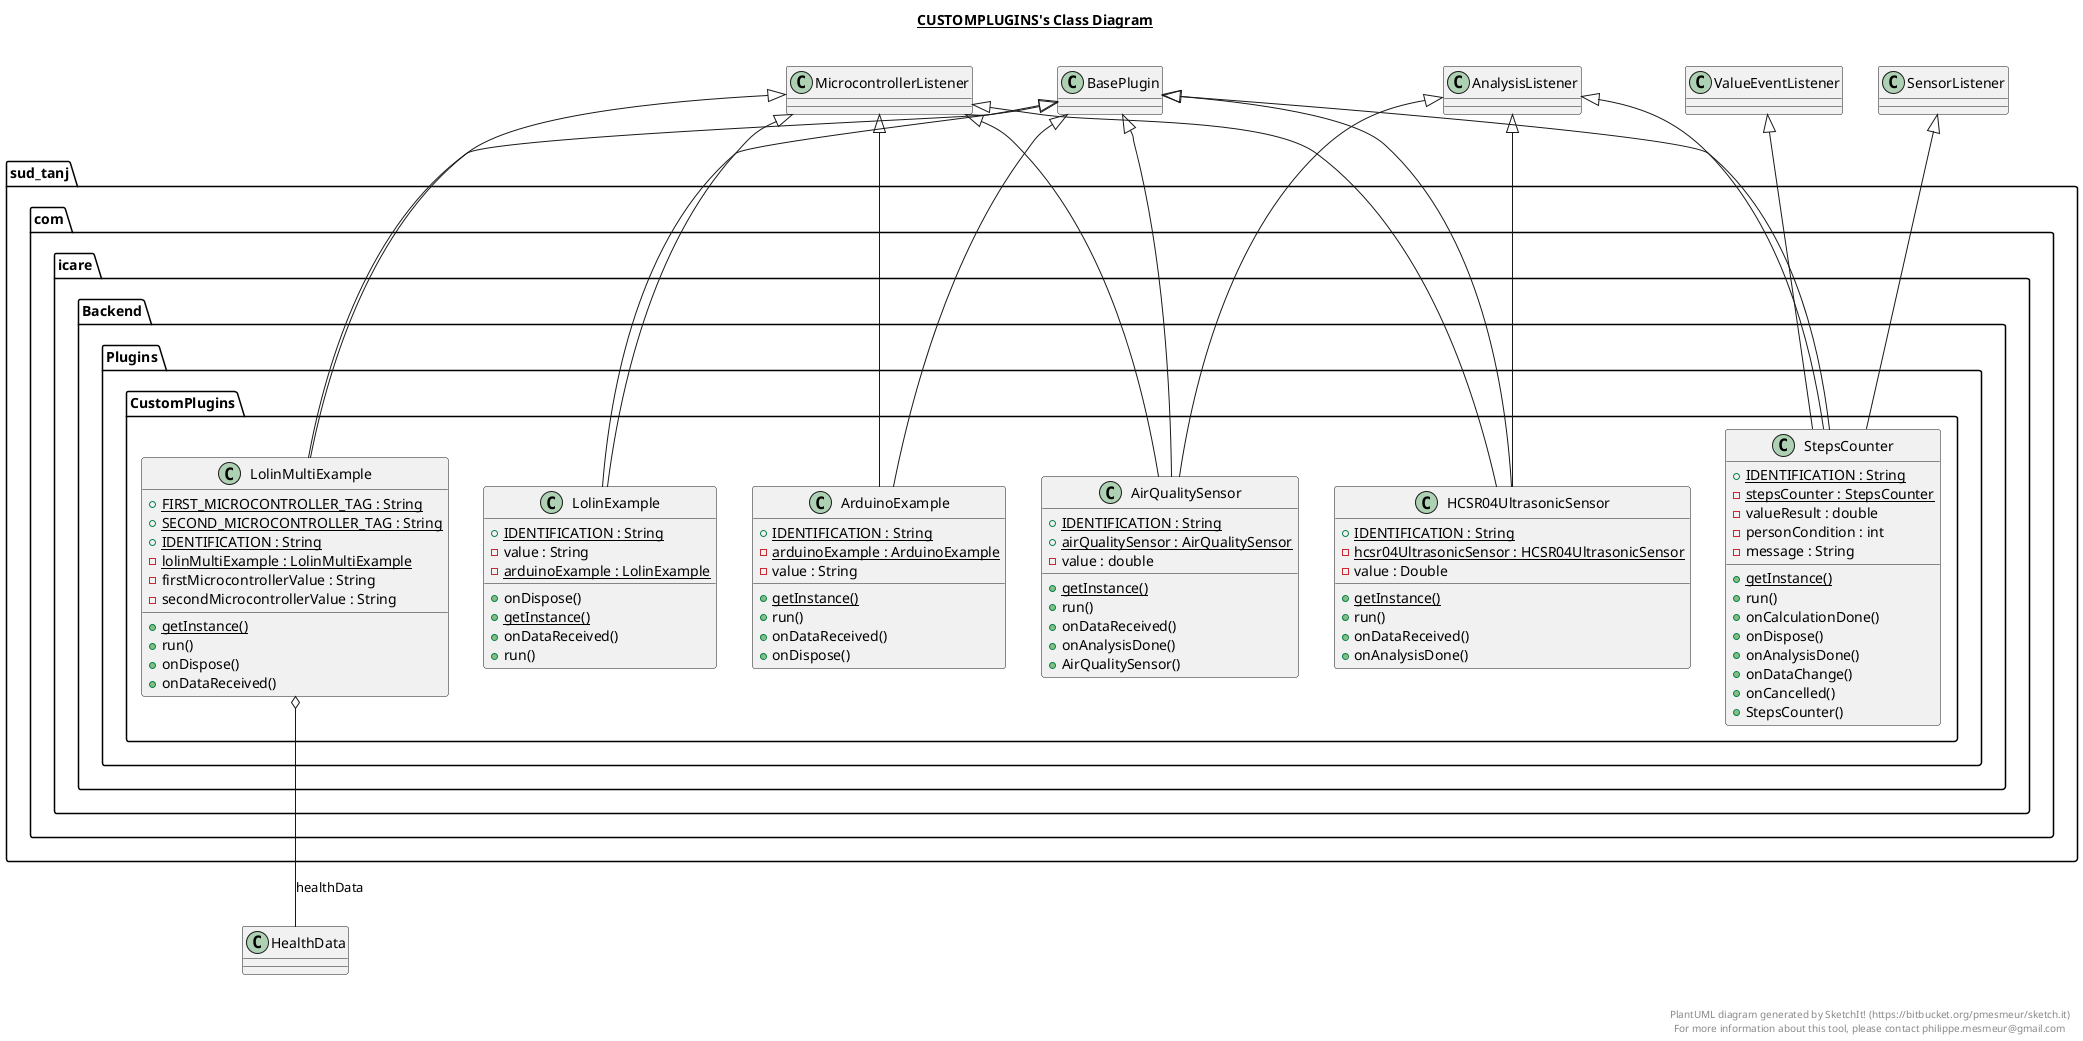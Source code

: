 @startuml

title __CUSTOMPLUGINS's Class Diagram__\n

  package sud_tanj.com.icare {
    package sud_tanj.com.icare.Backend {
      package sud_tanj.com.icare.Backend.Plugins {
        package sud_tanj.com.icare.Backend.Plugins.CustomPlugins {
          class AirQualitySensor {
              {static} + IDENTIFICATION : String
              {static} + airQualitySensor : AirQualitySensor
              - value : double
              {static} + getInstance()
              + run()
              + onDataReceived()
              + onAnalysisDone()
              + AirQualitySensor()
          }
        }
      }
    }
  }
  

  package sud_tanj.com.icare {
    package sud_tanj.com.icare.Backend {
      package sud_tanj.com.icare.Backend.Plugins {
        package sud_tanj.com.icare.Backend.Plugins.CustomPlugins {
          class ArduinoExample {
              {static} + IDENTIFICATION : String
              {static} - arduinoExample : ArduinoExample
              - value : String
              {static} + getInstance()
              + run()
              + onDataReceived()
              + onDispose()
          }
        }
      }
    }
  }
  

  package sud_tanj.com.icare {
    package sud_tanj.com.icare.Backend {
      package sud_tanj.com.icare.Backend.Plugins {
        package sud_tanj.com.icare.Backend.Plugins.CustomPlugins {
          class HCSR04UltrasonicSensor {
              {static} + IDENTIFICATION : String
              {static} - hcsr04UltrasonicSensor : HCSR04UltrasonicSensor
              - value : Double
              {static} + getInstance()
              + run()
              + onDataReceived()
              + onAnalysisDone()
          }
        }
      }
    }
  }
  

  package sud_tanj.com.icare {
    package sud_tanj.com.icare.Backend {
      package sud_tanj.com.icare.Backend.Plugins {
        package sud_tanj.com.icare.Backend.Plugins.CustomPlugins {
          class LolinExample {
              {static} + IDENTIFICATION : String
              - value : String
              {static} - arduinoExample : LolinExample
              + onDispose()
              {static} + getInstance()
              + onDataReceived()
              + run()
          }
        }
      }
    }
  }
  

  package sud_tanj.com.icare {
    package sud_tanj.com.icare.Backend {
      package sud_tanj.com.icare.Backend.Plugins {
        package sud_tanj.com.icare.Backend.Plugins.CustomPlugins {
          class LolinMultiExample {
              {static} + FIRST_MICROCONTROLLER_TAG : String
              {static} + SECOND_MICROCONTROLLER_TAG : String
              {static} + IDENTIFICATION : String
              {static} - lolinMultiExample : LolinMultiExample
              - firstMicrocontrollerValue : String
              - secondMicrocontrollerValue : String
              {static} + getInstance()
              + run()
              + onDispose()
              + onDataReceived()
          }
        }
      }
    }
  }
  

  package sud_tanj.com.icare {
    package sud_tanj.com.icare.Backend {
      package sud_tanj.com.icare.Backend.Plugins {
        package sud_tanj.com.icare.Backend.Plugins.CustomPlugins {
          class StepsCounter {
              {static} + IDENTIFICATION : String
              {static} - stepsCounter : StepsCounter
              - valueResult : double
              - personCondition : int
              - message : String
              {static} + getInstance()
              + run()
              + onCalculationDone()
              + onDispose()
              + onAnalysisDone()
              + onDataChange()
              + onCancelled()
              + StepsCounter()
          }
        }
      }
    }
  }
  

  AirQualitySensor -up-|> MicrocontrollerListener
  AirQualitySensor -up-|> AnalysisListener
  AirQualitySensor -up-|> BasePlugin
  ArduinoExample -up-|> MicrocontrollerListener
  ArduinoExample -up-|> BasePlugin
  HCSR04UltrasonicSensor -up-|> MicrocontrollerListener
  HCSR04UltrasonicSensor -up-|> AnalysisListener
  HCSR04UltrasonicSensor -up-|> BasePlugin
  LolinExample -up-|> MicrocontrollerListener
  LolinExample -up-|> BasePlugin
  LolinMultiExample -up-|> MicrocontrollerListener
  LolinMultiExample -up-|> BasePlugin
  LolinMultiExample o-- HealthData : healthData
  StepsCounter -up-|> ValueEventListener
  StepsCounter -up-|> SensorListener
  StepsCounter -up-|> AnalysisListener
  StepsCounter -up-|> BasePlugin


right footer


PlantUML diagram generated by SketchIt! (https://bitbucket.org/pmesmeur/sketch.it)
For more information about this tool, please contact philippe.mesmeur@gmail.com
endfooter

@enduml

